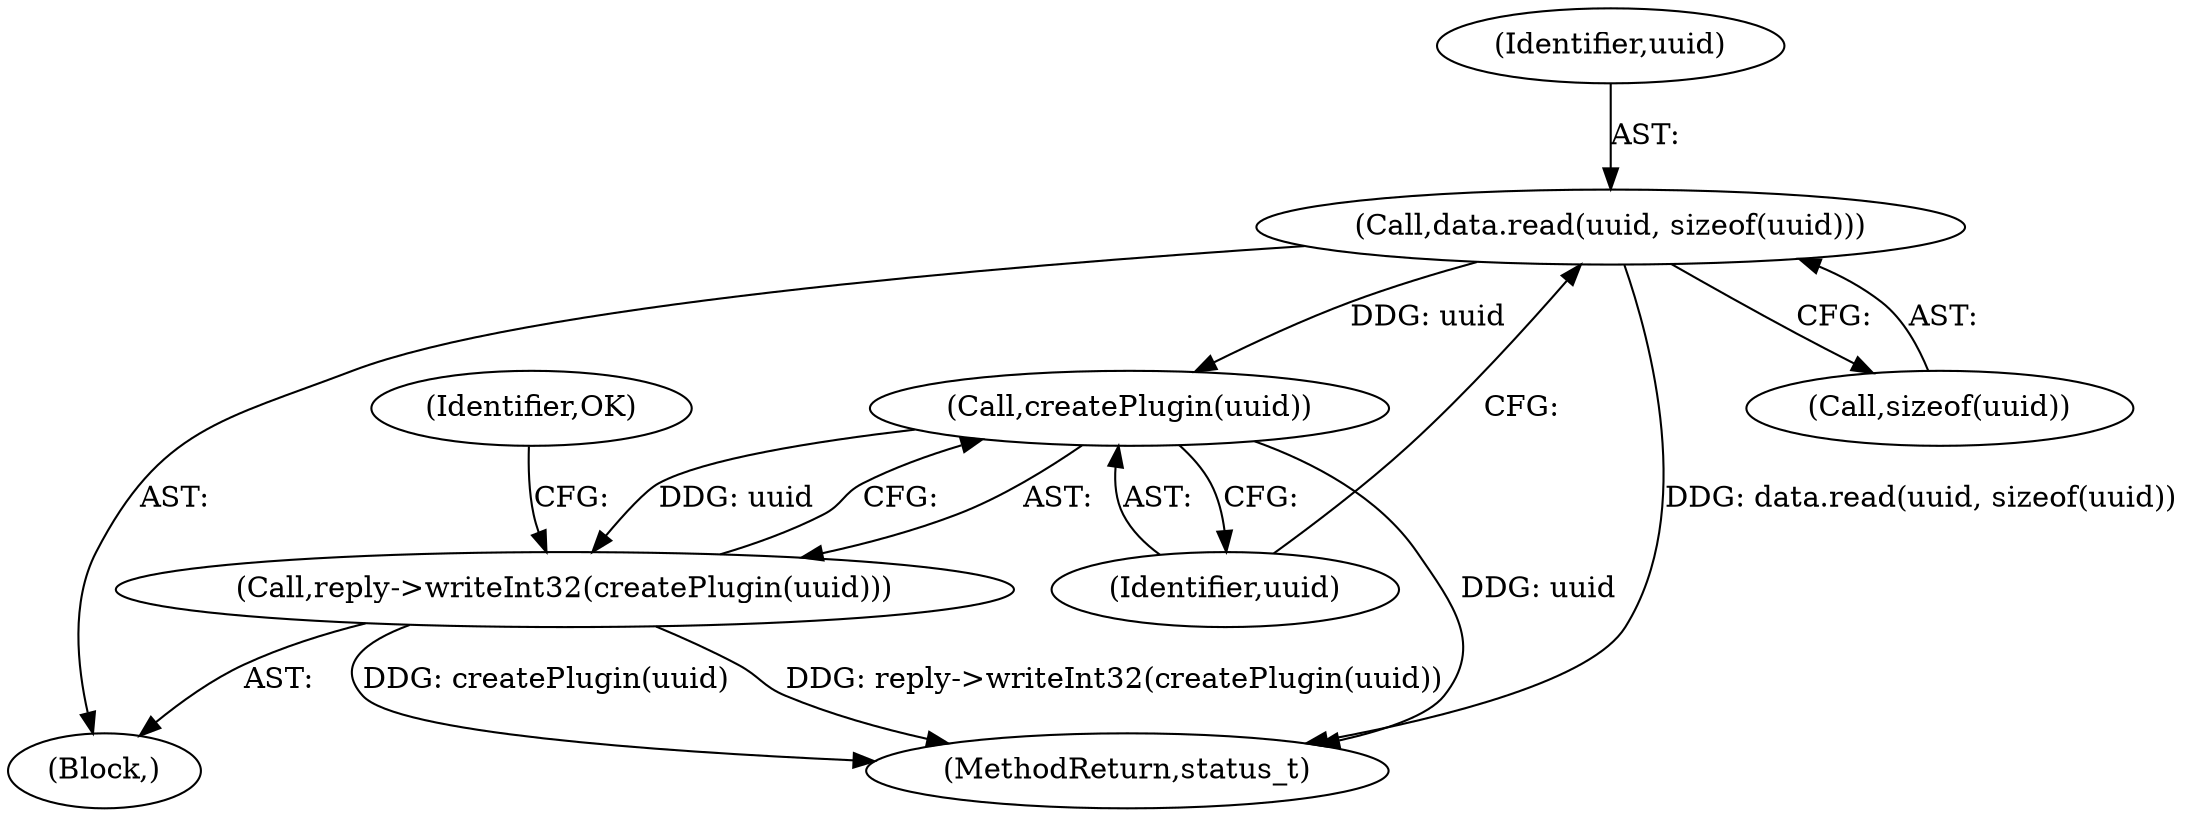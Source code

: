 digraph "0_Android_5a856f2092f7086aa0fea9ae06b9255befcdcd34@API" {
"1000147" [label="(Call,data.read(uuid, sizeof(uuid)))"];
"1000152" [label="(Call,createPlugin(uuid))"];
"1000151" [label="(Call,reply->writeInt32(createPlugin(uuid)))"];
"1000141" [label="(Block,)"];
"1000901" [label="(MethodReturn,status_t)"];
"1000149" [label="(Call,sizeof(uuid))"];
"1000155" [label="(Identifier,OK)"];
"1000148" [label="(Identifier,uuid)"];
"1000151" [label="(Call,reply->writeInt32(createPlugin(uuid)))"];
"1000153" [label="(Identifier,uuid)"];
"1000152" [label="(Call,createPlugin(uuid))"];
"1000147" [label="(Call,data.read(uuid, sizeof(uuid)))"];
"1000147" -> "1000141"  [label="AST: "];
"1000147" -> "1000149"  [label="CFG: "];
"1000148" -> "1000147"  [label="AST: "];
"1000149" -> "1000147"  [label="AST: "];
"1000153" -> "1000147"  [label="CFG: "];
"1000147" -> "1000901"  [label="DDG: data.read(uuid, sizeof(uuid))"];
"1000147" -> "1000152"  [label="DDG: uuid"];
"1000152" -> "1000151"  [label="AST: "];
"1000152" -> "1000153"  [label="CFG: "];
"1000153" -> "1000152"  [label="AST: "];
"1000151" -> "1000152"  [label="CFG: "];
"1000152" -> "1000901"  [label="DDG: uuid"];
"1000152" -> "1000151"  [label="DDG: uuid"];
"1000151" -> "1000141"  [label="AST: "];
"1000155" -> "1000151"  [label="CFG: "];
"1000151" -> "1000901"  [label="DDG: reply->writeInt32(createPlugin(uuid))"];
"1000151" -> "1000901"  [label="DDG: createPlugin(uuid)"];
}
